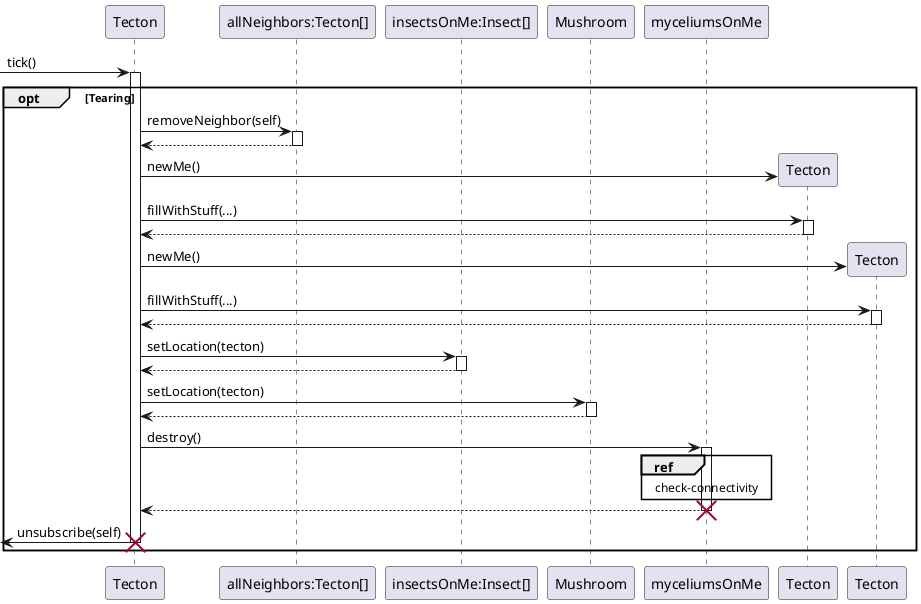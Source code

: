 @startuml
participant Tecton as Dying
' valszeg ez looppal kellene
participant "allNeighbors:Tecton[]" as allNeighbors
participant "insectsOnMe:Insect[]" as Insects
participant "Mushroom" as Mushroom
participant "myceliumsOnMe" as target

-> Dying : tick()
activate Dying
opt Tearing

Dying -> allNeighbors : removeNeighbor(self)
activate allNeighbors
Dying <-- allNeighbors
deactivate allNeighbors

create Tecton as New1
Dying -> New1 : newMe()
Dying -> New1 : fillWithStuff(...)
activate New1
Dying <-- New1
deactivate New1

create Tecton as New2
Dying -> New2 : newMe()
Dying -> New2 : fillWithStuff(...)
activate New2
Dying <-- New2
deactivate New2

' set location on moved objects ...
Dying -> Insects : setLocation(tecton)
activate Insects
Dying <-- Insects
deactivate Insects

Dying -> Mushroom : setLocation(tecton)
activate Mushroom
Dying <-- Mushroom
deactivate Mushroom

Dying -> target : destroy()
    activate target

ref over target
    check-connectivity
end ref

Dying <-- target
destroy target

' unsubscribe from tick
<- Dying : unsubscribe(self)
destroy Dying
end

@enduml